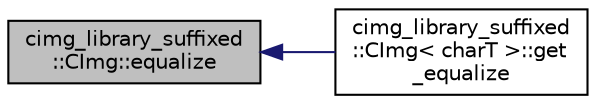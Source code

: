 digraph "cimg_library_suffixed::CImg::equalize"
{
  edge [fontname="Helvetica",fontsize="10",labelfontname="Helvetica",labelfontsize="10"];
  node [fontname="Helvetica",fontsize="10",shape=record];
  rankdir="LR";
  Node1161 [label="cimg_library_suffixed\l::CImg::equalize",height=0.2,width=0.4,color="black", fillcolor="grey75", style="filled", fontcolor="black"];
  Node1161 -> Node1162 [dir="back",color="midnightblue",fontsize="10",style="solid",fontname="Helvetica"];
  Node1162 [label="cimg_library_suffixed\l::CImg\< charT \>::get\l_equalize",height=0.2,width=0.4,color="black", fillcolor="white", style="filled",URL="$structcimg__library__suffixed_1_1_c_img.html#ab516d8ea8f47d56b75b21ac335cb45a3",tooltip="Equalize histogram of pixel values . "];
}
